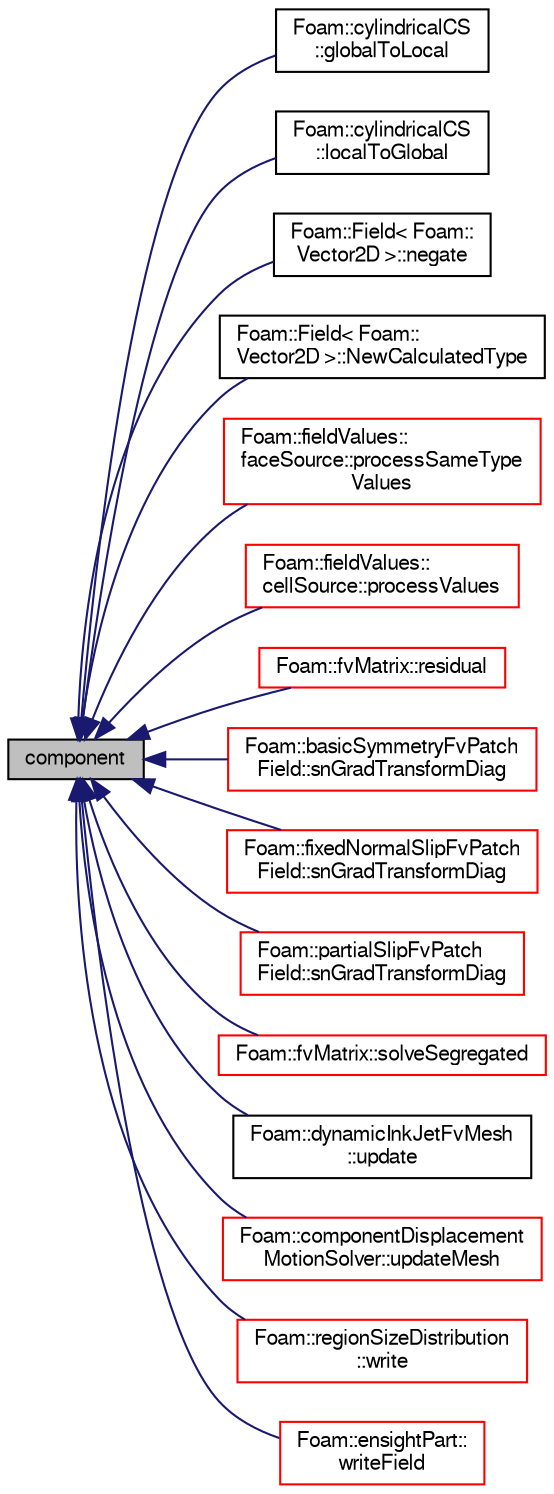 digraph "component"
{
  bgcolor="transparent";
  edge [fontname="FreeSans",fontsize="10",labelfontname="FreeSans",labelfontsize="10"];
  node [fontname="FreeSans",fontsize="10",shape=record];
  rankdir="LR";
  Node6286 [label="component",height=0.2,width=0.4,color="black", fillcolor="grey75", style="filled", fontcolor="black"];
  Node6286 -> Node6287 [dir="back",color="midnightblue",fontsize="10",style="solid",fontname="FreeSans"];
  Node6287 [label="Foam::cylindricalCS\l::globalToLocal",height=0.2,width=0.4,color="black",URL="$a25018.html#a6e40633fa92ddfe4485176b8007bc5ed",tooltip="Convert from global Cartesian system to the local coordinate system. "];
  Node6286 -> Node6288 [dir="back",color="midnightblue",fontsize="10",style="solid",fontname="FreeSans"];
  Node6288 [label="Foam::cylindricalCS\l::localToGlobal",height=0.2,width=0.4,color="black",URL="$a25018.html#a5271222aca4104cfb6b6fa30668145d3",tooltip="Convert from local coordinate system to the global Cartesian system. "];
  Node6286 -> Node6289 [dir="back",color="midnightblue",fontsize="10",style="solid",fontname="FreeSans"];
  Node6289 [label="Foam::Field\< Foam::\lVector2D \>::negate",height=0.2,width=0.4,color="black",URL="$a26466.html#abcdb1512395327f8236a4f4a4d4ff648",tooltip="Negate this field. "];
  Node6286 -> Node6290 [dir="back",color="midnightblue",fontsize="10",style="solid",fontname="FreeSans"];
  Node6290 [label="Foam::Field\< Foam::\lVector2D \>::NewCalculatedType",height=0.2,width=0.4,color="black",URL="$a26466.html#ae6bdf47436f49314cb0fc784144bf18f",tooltip="Return a pointer to a new calculatedFvPatchFieldField created on. "];
  Node6286 -> Node6291 [dir="back",color="midnightblue",fontsize="10",style="solid",fontname="FreeSans"];
  Node6291 [label="Foam::fieldValues::\lfaceSource::processSameType\lValues",height=0.2,width=0.4,color="red",URL="$a28726.html#a41d519fb17fb326997de3ffb25384387",tooltip="Apply the &#39;operation&#39; to the values. Operation has to. "];
  Node6286 -> Node6297 [dir="back",color="midnightblue",fontsize="10",style="solid",fontname="FreeSans"];
  Node6297 [label="Foam::fieldValues::\lcellSource::processValues",height=0.2,width=0.4,color="red",URL="$a28722.html#a3ee3ef0dce4b4491df744d2af65f4d0f",tooltip="Apply the &#39;operation&#39; to the values. "];
  Node6286 -> Node6300 [dir="back",color="midnightblue",fontsize="10",style="solid",fontname="FreeSans"];
  Node6300 [label="Foam::fvMatrix::residual",height=0.2,width=0.4,color="red",URL="$a22358.html#ab6a2e66ac7c7419930641e362e1ae305",tooltip="Return the matrix residual. "];
  Node6286 -> Node6306 [dir="back",color="midnightblue",fontsize="10",style="solid",fontname="FreeSans"];
  Node6306 [label="Foam::basicSymmetryFvPatch\lField::snGradTransformDiag",height=0.2,width=0.4,color="red",URL="$a21966.html#ad369a69e9725d4bf2e6f522035c8d53d",tooltip="Return face-gradient transform diagonal. "];
  Node6286 -> Node6308 [dir="back",color="midnightblue",fontsize="10",style="solid",fontname="FreeSans"];
  Node6308 [label="Foam::fixedNormalSlipFvPatch\lField::snGradTransformDiag",height=0.2,width=0.4,color="red",URL="$a22118.html#ad369a69e9725d4bf2e6f522035c8d53d",tooltip="Return face-gradient transform diagonal. "];
  Node6286 -> Node6310 [dir="back",color="midnightblue",fontsize="10",style="solid",fontname="FreeSans"];
  Node6310 [label="Foam::partialSlipFvPatch\lField::snGradTransformDiag",height=0.2,width=0.4,color="red",URL="$a22206.html#ad369a69e9725d4bf2e6f522035c8d53d",tooltip="Return face-gradient transform diagonal. "];
  Node6286 -> Node6312 [dir="back",color="midnightblue",fontsize="10",style="solid",fontname="FreeSans"];
  Node6312 [label="Foam::fvMatrix::solveSegregated",height=0.2,width=0.4,color="red",URL="$a22358.html#a8946f39b00e81fb5741058ddf6e05dbf",tooltip="Solve segregated returning the solution statistics. "];
  Node6286 -> Node6331 [dir="back",color="midnightblue",fontsize="10",style="solid",fontname="FreeSans"];
  Node6331 [label="Foam::dynamicInkJetFvMesh\l::update",height=0.2,width=0.4,color="black",URL="$a21362.html#aa2aac016e2bf7b5bd2b271786c2791aa",tooltip="Update the mesh for both mesh motion and topology change. "];
  Node6286 -> Node6332 [dir="back",color="midnightblue",fontsize="10",style="solid",fontname="FreeSans"];
  Node6332 [label="Foam::componentDisplacement\lMotionSolver::updateMesh",height=0.2,width=0.4,color="red",URL="$a21566.html#ad57565956fd4064299f4bd3c4eebb1d4",tooltip="Update local data for topology changes. "];
  Node6286 -> Node6336 [dir="back",color="midnightblue",fontsize="10",style="solid",fontname="FreeSans"];
  Node6336 [label="Foam::regionSizeDistribution\l::write",height=0.2,width=0.4,color="red",URL="$a28766.html#aac759501cf6c7895a70eecbef0226ae1",tooltip="Calculate the regionSizeDistribution and write. "];
  Node6286 -> Node6338 [dir="back",color="midnightblue",fontsize="10",style="solid",fontname="FreeSans"];
  Node6338 [label="Foam::ensightPart::\lwriteField",height=0.2,width=0.4,color="red",URL="$a21306.html#aad786f315af87ad769e18fd8a8382632",tooltip="write generalized field components "];
}
